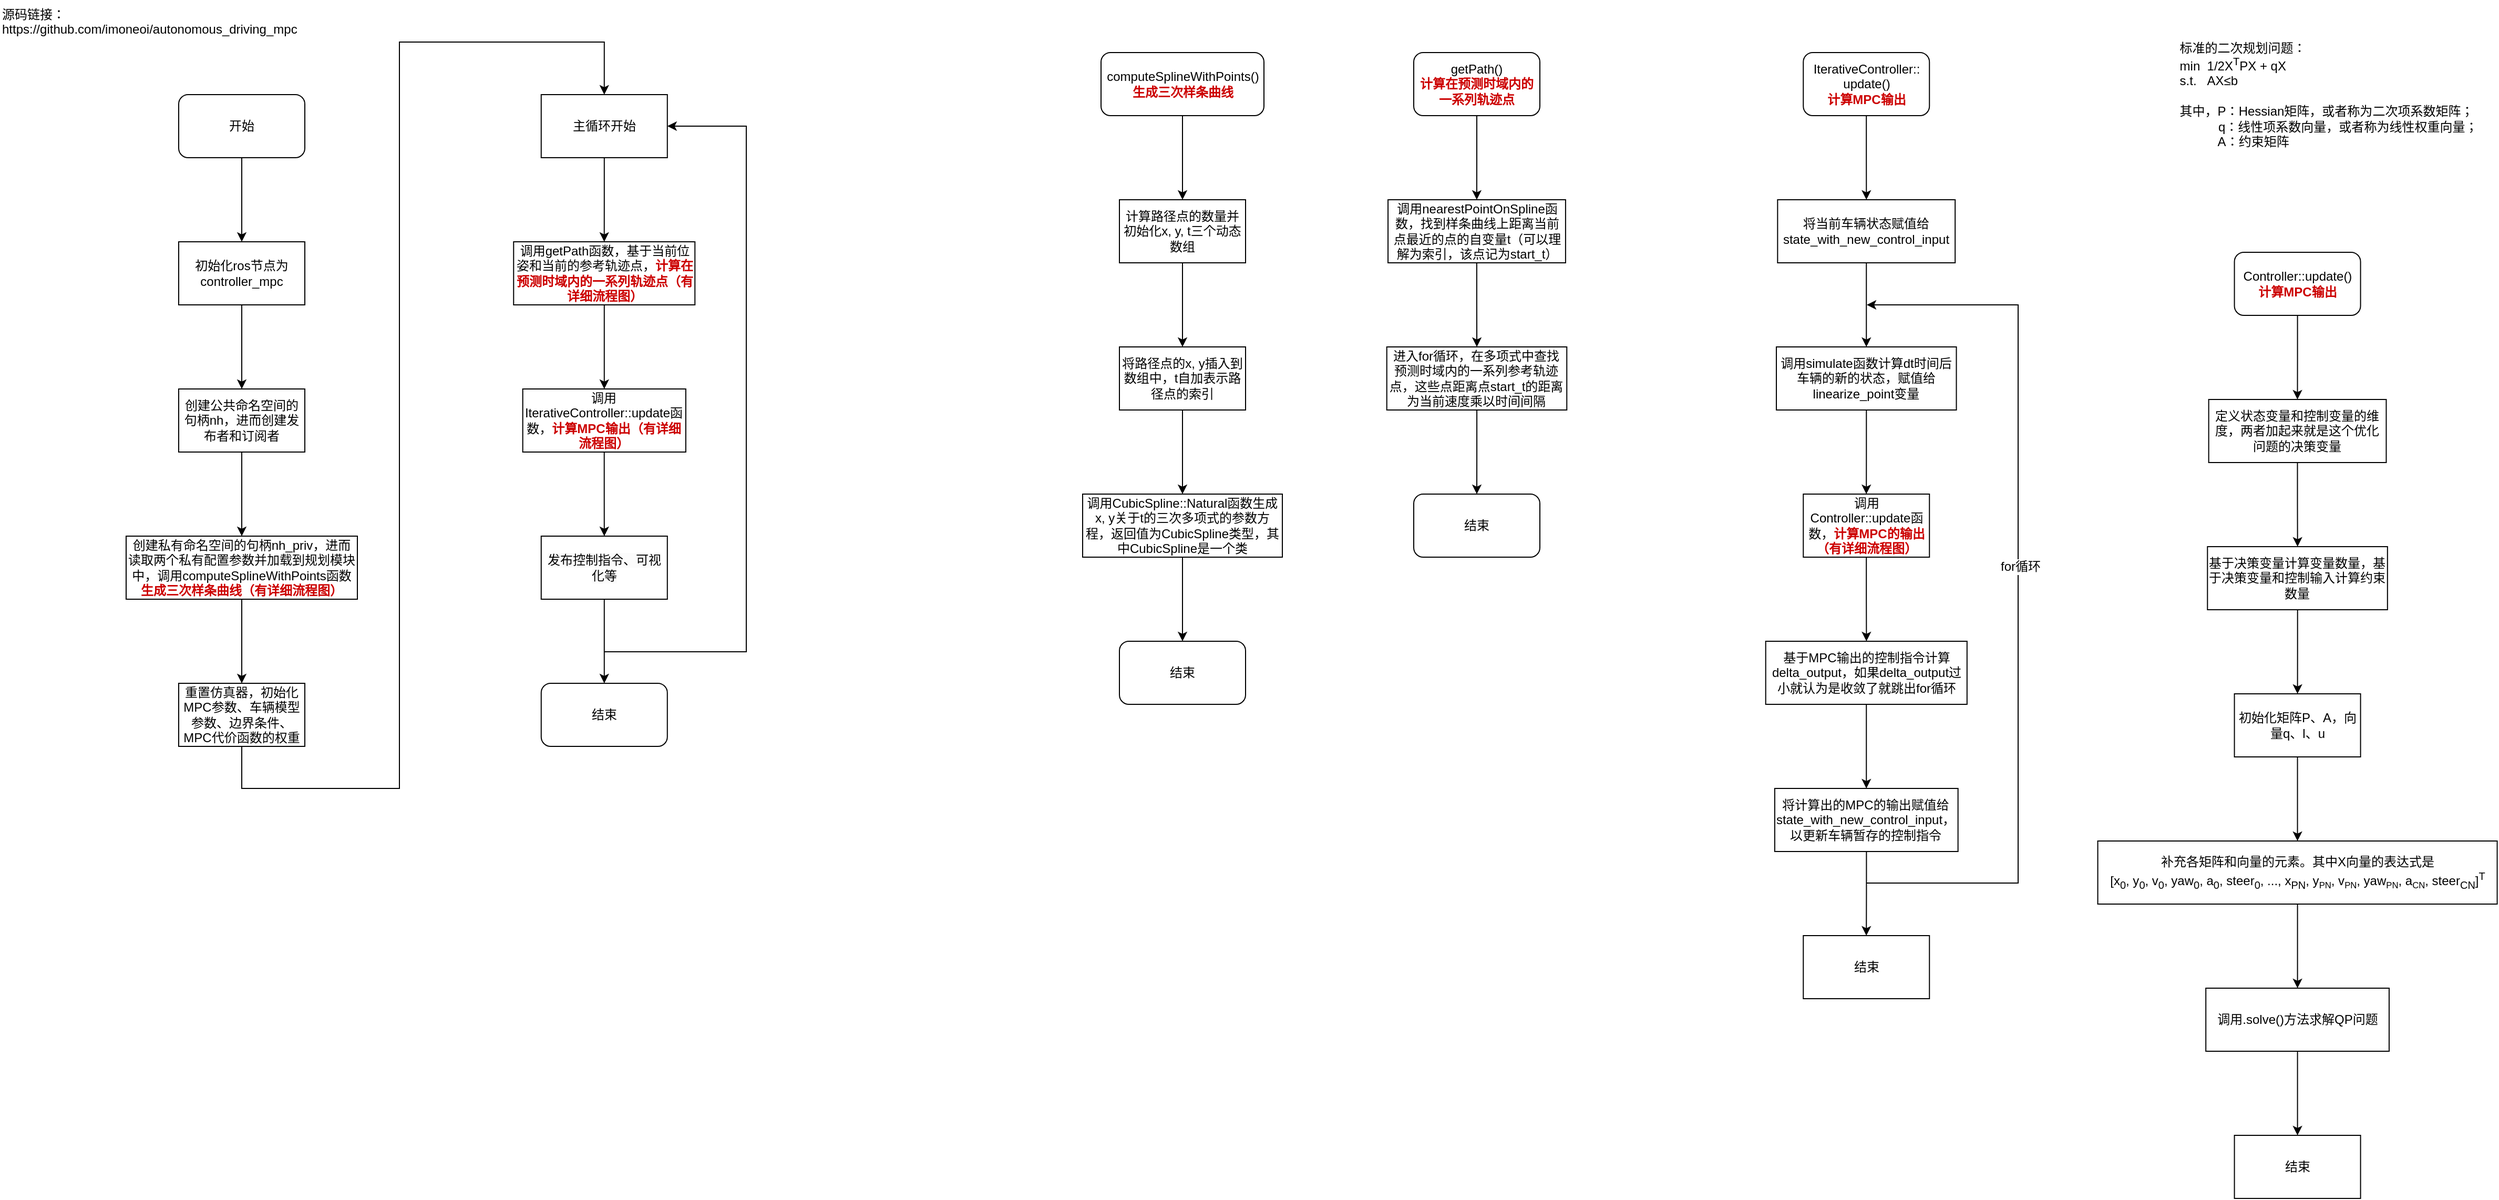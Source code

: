<mxfile version="25.0.3">
  <diagram name="第 1 页" id="JLh_u_eclK7PWIMg6XK-">
    <mxGraphModel dx="3027" dy="1680" grid="1" gridSize="10" guides="1" tooltips="1" connect="1" arrows="1" fold="1" page="1" pageScale="1" pageWidth="827" pageHeight="1169" math="0" shadow="0">
      <root>
        <mxCell id="0" />
        <mxCell id="1" parent="0" />
        <mxCell id="AblfYPGntkIISl-miZuX-5" value="" style="edgeStyle=orthogonalEdgeStyle;rounded=0;orthogonalLoop=1;jettySize=auto;html=1;" parent="1" source="AblfYPGntkIISl-miZuX-1" target="AblfYPGntkIISl-miZuX-4" edge="1">
          <mxGeometry relative="1" as="geometry" />
        </mxCell>
        <mxCell id="AblfYPGntkIISl-miZuX-1" value="开始" style="rounded=1;whiteSpace=wrap;html=1;shadow=0;" parent="1" vertex="1">
          <mxGeometry x="200" y="110" width="120" height="60" as="geometry" />
        </mxCell>
        <mxCell id="AblfYPGntkIISl-miZuX-7" value="" style="edgeStyle=orthogonalEdgeStyle;rounded=0;orthogonalLoop=1;jettySize=auto;html=1;" parent="1" source="AblfYPGntkIISl-miZuX-4" target="AblfYPGntkIISl-miZuX-6" edge="1">
          <mxGeometry relative="1" as="geometry" />
        </mxCell>
        <mxCell id="AblfYPGntkIISl-miZuX-4" value="初始化ros节点为controller_mpc" style="whiteSpace=wrap;html=1;rounded=0;" parent="1" vertex="1">
          <mxGeometry x="200" y="250" width="120" height="60" as="geometry" />
        </mxCell>
        <mxCell id="AblfYPGntkIISl-miZuX-9" value="" style="edgeStyle=orthogonalEdgeStyle;rounded=0;orthogonalLoop=1;jettySize=auto;html=1;" parent="1" source="AblfYPGntkIISl-miZuX-6" target="AblfYPGntkIISl-miZuX-8" edge="1">
          <mxGeometry relative="1" as="geometry" />
        </mxCell>
        <mxCell id="AblfYPGntkIISl-miZuX-6" value="创建公共命名空间的句柄nh，进而创建发布者和订阅者" style="rounded=0;whiteSpace=wrap;html=1;" parent="1" vertex="1">
          <mxGeometry x="200" y="390" width="120" height="60" as="geometry" />
        </mxCell>
        <mxCell id="AblfYPGntkIISl-miZuX-21" value="" style="edgeStyle=orthogonalEdgeStyle;rounded=0;orthogonalLoop=1;jettySize=auto;html=1;" parent="1" source="AblfYPGntkIISl-miZuX-8" target="AblfYPGntkIISl-miZuX-20" edge="1">
          <mxGeometry relative="1" as="geometry" />
        </mxCell>
        <mxCell id="AblfYPGntkIISl-miZuX-8" value="创建私有命名空间的句柄nh_priv，进而读取两个私有配置参数并加载到规划模块中，调用computeSplineWithPoints函数&lt;font color=&quot;#cc0000&quot;&gt;&lt;b&gt;生成三次样条曲线（有详细流程图）&lt;/b&gt;&lt;/font&gt;" style="rounded=0;whiteSpace=wrap;html=1;" parent="1" vertex="1">
          <mxGeometry x="150" y="530" width="220" height="60" as="geometry" />
        </mxCell>
        <mxCell id="AblfYPGntkIISl-miZuX-10" value="" style="edgeStyle=orthogonalEdgeStyle;rounded=0;orthogonalLoop=1;jettySize=auto;html=1;" parent="1" source="AblfYPGntkIISl-miZuX-11" target="AblfYPGntkIISl-miZuX-13" edge="1">
          <mxGeometry relative="1" as="geometry" />
        </mxCell>
        <mxCell id="AblfYPGntkIISl-miZuX-11" value="&lt;span style=&quot;color: rgb(0, 0, 0);&quot;&gt;computeSplineWithPoints()&lt;/span&gt;&lt;b&gt;&lt;font&gt;&lt;br&gt;生成三次样条曲线&lt;/font&gt;&lt;/b&gt;" style="rounded=1;whiteSpace=wrap;html=1;shadow=0;fontColor=#CC0000;" parent="1" vertex="1">
          <mxGeometry x="1077.5" y="70" width="155" height="60" as="geometry" />
        </mxCell>
        <mxCell id="AblfYPGntkIISl-miZuX-12" value="" style="edgeStyle=orthogonalEdgeStyle;rounded=0;orthogonalLoop=1;jettySize=auto;html=1;" parent="1" source="AblfYPGntkIISl-miZuX-13" target="AblfYPGntkIISl-miZuX-15" edge="1">
          <mxGeometry relative="1" as="geometry" />
        </mxCell>
        <mxCell id="AblfYPGntkIISl-miZuX-13" value="计算路径点的数量并初始化x, y, t三个动态数组" style="whiteSpace=wrap;html=1;rounded=0;" parent="1" vertex="1">
          <mxGeometry x="1095" y="210" width="120" height="60" as="geometry" />
        </mxCell>
        <mxCell id="AblfYPGntkIISl-miZuX-14" value="" style="edgeStyle=orthogonalEdgeStyle;rounded=0;orthogonalLoop=1;jettySize=auto;html=1;" parent="1" source="AblfYPGntkIISl-miZuX-15" target="AblfYPGntkIISl-miZuX-16" edge="1">
          <mxGeometry relative="1" as="geometry" />
        </mxCell>
        <mxCell id="AblfYPGntkIISl-miZuX-15" value="将路径点的x, y插入到数组中，t自加表示路径点的索引" style="rounded=0;whiteSpace=wrap;html=1;" parent="1" vertex="1">
          <mxGeometry x="1095" y="350" width="120" height="60" as="geometry" />
        </mxCell>
        <mxCell id="AblfYPGntkIISl-miZuX-19" value="" style="edgeStyle=orthogonalEdgeStyle;rounded=0;orthogonalLoop=1;jettySize=auto;html=1;" parent="1" source="AblfYPGntkIISl-miZuX-16" target="AblfYPGntkIISl-miZuX-18" edge="1">
          <mxGeometry relative="1" as="geometry" />
        </mxCell>
        <mxCell id="AblfYPGntkIISl-miZuX-16" value="调用CubicSpline::Natural函数生成x, y关于t的三次多项式的参数方程，返回值为CubicSpline类型，其中CubicSpline是一个类" style="rounded=0;whiteSpace=wrap;html=1;" parent="1" vertex="1">
          <mxGeometry x="1060" y="490" width="190" height="60" as="geometry" />
        </mxCell>
        <mxCell id="AblfYPGntkIISl-miZuX-18" value="结束" style="whiteSpace=wrap;html=1;rounded=1;" parent="1" vertex="1">
          <mxGeometry x="1095" y="630" width="120" height="60" as="geometry" />
        </mxCell>
        <mxCell id="AblfYPGntkIISl-miZuX-23" value="" style="edgeStyle=orthogonalEdgeStyle;rounded=0;orthogonalLoop=1;jettySize=auto;html=1;entryX=0.5;entryY=0;entryDx=0;entryDy=0;exitX=0.5;exitY=1;exitDx=0;exitDy=0;" parent="1" source="AblfYPGntkIISl-miZuX-20" target="AblfYPGntkIISl-miZuX-22" edge="1">
          <mxGeometry relative="1" as="geometry">
            <Array as="points">
              <mxPoint x="260" y="770" />
              <mxPoint x="410" y="770" />
              <mxPoint x="410" y="60" />
              <mxPoint x="605" y="60" />
            </Array>
          </mxGeometry>
        </mxCell>
        <mxCell id="AblfYPGntkIISl-miZuX-20" value="重置仿真器，初始化MPC参数、车辆模型参数、边界条件、MPC代价函数的权重" style="whiteSpace=wrap;html=1;rounded=0;" parent="1" vertex="1">
          <mxGeometry x="200" y="670" width="120" height="60" as="geometry" />
        </mxCell>
        <mxCell id="AblfYPGntkIISl-miZuX-25" value="" style="edgeStyle=orthogonalEdgeStyle;rounded=0;orthogonalLoop=1;jettySize=auto;html=1;" parent="1" source="AblfYPGntkIISl-miZuX-22" target="AblfYPGntkIISl-miZuX-24" edge="1">
          <mxGeometry relative="1" as="geometry" />
        </mxCell>
        <mxCell id="AblfYPGntkIISl-miZuX-59" style="edgeStyle=orthogonalEdgeStyle;rounded=0;orthogonalLoop=1;jettySize=auto;html=1;startArrow=classic;startFill=1;endArrow=none;endFill=0;" parent="1" source="AblfYPGntkIISl-miZuX-22" edge="1">
          <mxGeometry relative="1" as="geometry">
            <mxPoint x="604.89" y="640" as="targetPoint" />
            <Array as="points">
              <mxPoint x="740" y="140" />
              <mxPoint x="740" y="640" />
            </Array>
          </mxGeometry>
        </mxCell>
        <mxCell id="AblfYPGntkIISl-miZuX-22" value="主循环开始" style="whiteSpace=wrap;html=1;rounded=0;" parent="1" vertex="1">
          <mxGeometry x="544.89" y="110" width="120" height="60" as="geometry" />
        </mxCell>
        <mxCell id="AblfYPGntkIISl-miZuX-37" value="" style="edgeStyle=orthogonalEdgeStyle;rounded=0;orthogonalLoop=1;jettySize=auto;html=1;" parent="1" source="AblfYPGntkIISl-miZuX-24" target="AblfYPGntkIISl-miZuX-36" edge="1">
          <mxGeometry relative="1" as="geometry" />
        </mxCell>
        <mxCell id="AblfYPGntkIISl-miZuX-24" value="调用getPath函数，基于当前位姿和当前的参考轨迹点，&lt;b&gt;&lt;font color=&quot;#cc0000&quot;&gt;计算在预测时域内的一系列轨迹点（有详细流程图）&lt;/font&gt;&lt;/b&gt;" style="whiteSpace=wrap;html=1;rounded=0;" parent="1" vertex="1">
          <mxGeometry x="518.64" y="250" width="172.5" height="60" as="geometry" />
        </mxCell>
        <mxCell id="AblfYPGntkIISl-miZuX-26" value="" style="edgeStyle=orthogonalEdgeStyle;rounded=0;orthogonalLoop=1;jettySize=auto;html=1;" parent="1" source="AblfYPGntkIISl-miZuX-27" target="AblfYPGntkIISl-miZuX-29" edge="1">
          <mxGeometry relative="1" as="geometry" />
        </mxCell>
        <mxCell id="AblfYPGntkIISl-miZuX-27" value="&lt;div&gt;&lt;font color=&quot;#000000&quot;&gt;getPath()&lt;/font&gt;&lt;/div&gt;&lt;b style=&quot;color: rgb(0, 0, 0);&quot;&gt;&lt;font color=&quot;#cc0000&quot;&gt;计算在预测时域内的一系列轨迹点&lt;/font&gt;&lt;/b&gt;" style="rounded=1;whiteSpace=wrap;html=1;shadow=0;fontColor=#CC0000;" parent="1" vertex="1">
          <mxGeometry x="1375" y="70" width="120" height="60" as="geometry" />
        </mxCell>
        <mxCell id="AblfYPGntkIISl-miZuX-28" value="" style="edgeStyle=orthogonalEdgeStyle;rounded=0;orthogonalLoop=1;jettySize=auto;html=1;" parent="1" source="AblfYPGntkIISl-miZuX-29" target="AblfYPGntkIISl-miZuX-31" edge="1">
          <mxGeometry relative="1" as="geometry" />
        </mxCell>
        <mxCell id="AblfYPGntkIISl-miZuX-29" value="调用nearestPointOnSpline函数，找到样条曲线上距离当前点最近的点的自变量t（可以理解为索引，该点记为start_t）" style="whiteSpace=wrap;html=1;rounded=0;" parent="1" vertex="1">
          <mxGeometry x="1350.54" y="210" width="168.91" height="60" as="geometry" />
        </mxCell>
        <mxCell id="AblfYPGntkIISl-miZuX-30" value="" style="edgeStyle=orthogonalEdgeStyle;rounded=0;orthogonalLoop=1;jettySize=auto;html=1;" parent="1" source="AblfYPGntkIISl-miZuX-31" edge="1">
          <mxGeometry relative="1" as="geometry">
            <mxPoint x="1435" y="490" as="targetPoint" />
          </mxGeometry>
        </mxCell>
        <mxCell id="AblfYPGntkIISl-miZuX-31" value="进入for循环，在多项式中查找预测时域内的一系列参考轨迹点，这些点距离点start_t的距离为当前速度乘以时间间隔" style="rounded=0;whiteSpace=wrap;html=1;" parent="1" vertex="1">
          <mxGeometry x="1349.37" y="350" width="171.26" height="60" as="geometry" />
        </mxCell>
        <mxCell id="AblfYPGntkIISl-miZuX-34" value="结束" style="whiteSpace=wrap;html=1;rounded=1;" parent="1" vertex="1">
          <mxGeometry x="1375" y="490" width="120" height="60" as="geometry" />
        </mxCell>
        <mxCell id="AblfYPGntkIISl-miZuX-54" value="" style="edgeStyle=orthogonalEdgeStyle;rounded=0;orthogonalLoop=1;jettySize=auto;html=1;" parent="1" source="AblfYPGntkIISl-miZuX-36" target="AblfYPGntkIISl-miZuX-53" edge="1">
          <mxGeometry relative="1" as="geometry" />
        </mxCell>
        <mxCell id="AblfYPGntkIISl-miZuX-36" value="调用IterativeController::update函数，&lt;b&gt;&lt;font color=&quot;#cc0000&quot;&gt;计算MPC输出（有详细流程图）&lt;/font&gt;&lt;/b&gt;" style="whiteSpace=wrap;html=1;rounded=0;" parent="1" vertex="1">
          <mxGeometry x="527.34" y="390" width="155.11" height="60" as="geometry" />
        </mxCell>
        <mxCell id="AblfYPGntkIISl-miZuX-38" value="" style="edgeStyle=orthogonalEdgeStyle;rounded=0;orthogonalLoop=1;jettySize=auto;html=1;" parent="1" source="AblfYPGntkIISl-miZuX-39" target="AblfYPGntkIISl-miZuX-41" edge="1">
          <mxGeometry relative="1" as="geometry" />
        </mxCell>
        <mxCell id="AblfYPGntkIISl-miZuX-39" value="&lt;font color=&quot;#000000&quot;&gt;IterativeController::&lt;/font&gt;&lt;div&gt;&lt;font color=&quot;#000000&quot;&gt;update()&lt;/font&gt;&lt;br&gt;&lt;div&gt;&lt;b style=&quot;color: rgb(0, 0, 0);&quot;&gt;&lt;font color=&quot;#cc0000&quot;&gt;计算MPC输出&lt;/font&gt;&lt;/b&gt;&lt;/div&gt;&lt;/div&gt;" style="rounded=1;whiteSpace=wrap;html=1;shadow=0;fontColor=#CC0000;" parent="1" vertex="1">
          <mxGeometry x="1745.63" y="70" width="120" height="60" as="geometry" />
        </mxCell>
        <mxCell id="AblfYPGntkIISl-miZuX-40" value="" style="edgeStyle=orthogonalEdgeStyle;rounded=0;orthogonalLoop=1;jettySize=auto;html=1;" parent="1" source="AblfYPGntkIISl-miZuX-41" target="AblfYPGntkIISl-miZuX-43" edge="1">
          <mxGeometry relative="1" as="geometry" />
        </mxCell>
        <mxCell id="AblfYPGntkIISl-miZuX-41" value="将当前车辆状态赋值给state_with_new_control_input" style="whiteSpace=wrap;html=1;rounded=0;" parent="1" vertex="1">
          <mxGeometry x="1721.17" y="210" width="168.91" height="60" as="geometry" />
        </mxCell>
        <mxCell id="AblfYPGntkIISl-miZuX-46" value="" style="edgeStyle=orthogonalEdgeStyle;rounded=0;orthogonalLoop=1;jettySize=auto;html=1;" parent="1" source="AblfYPGntkIISl-miZuX-43" target="AblfYPGntkIISl-miZuX-45" edge="1">
          <mxGeometry relative="1" as="geometry" />
        </mxCell>
        <mxCell id="AblfYPGntkIISl-miZuX-43" value="调用simulate函数计算dt时间后车辆的新的状态，赋值给linearize_point变量" style="rounded=0;whiteSpace=wrap;html=1;" parent="1" vertex="1">
          <mxGeometry x="1720" y="350" width="171.26" height="60" as="geometry" />
        </mxCell>
        <mxCell id="AblfYPGntkIISl-miZuX-48" value="" style="edgeStyle=orthogonalEdgeStyle;rounded=0;orthogonalLoop=1;jettySize=auto;html=1;" parent="1" source="AblfYPGntkIISl-miZuX-45" target="AblfYPGntkIISl-miZuX-47" edge="1">
          <mxGeometry relative="1" as="geometry" />
        </mxCell>
        <mxCell id="AblfYPGntkIISl-miZuX-45" value="调用Controller::update函数，&lt;b&gt;&lt;font color=&quot;#cc0000&quot;&gt;计算MPC的输出（有详细流程图）&lt;/font&gt;&lt;/b&gt;" style="whiteSpace=wrap;html=1;rounded=0;" parent="1" vertex="1">
          <mxGeometry x="1745.63" y="490" width="120" height="60" as="geometry" />
        </mxCell>
        <mxCell id="AblfYPGntkIISl-miZuX-50" value="" style="edgeStyle=orthogonalEdgeStyle;rounded=0;orthogonalLoop=1;jettySize=auto;html=1;" parent="1" source="AblfYPGntkIISl-miZuX-47" target="AblfYPGntkIISl-miZuX-49" edge="1">
          <mxGeometry relative="1" as="geometry" />
        </mxCell>
        <mxCell id="AblfYPGntkIISl-miZuX-47" value="基于MPC输出的控制指令计算delta_output，如果delta_output过小就认为是收敛了就跳出for循环" style="whiteSpace=wrap;html=1;rounded=0;" parent="1" vertex="1">
          <mxGeometry x="1709.85" y="630" width="191.55" height="60" as="geometry" />
        </mxCell>
        <mxCell id="AblfYPGntkIISl-miZuX-61" value="" style="edgeStyle=orthogonalEdgeStyle;rounded=0;orthogonalLoop=1;jettySize=auto;html=1;" parent="1" source="AblfYPGntkIISl-miZuX-49" target="AblfYPGntkIISl-miZuX-60" edge="1">
          <mxGeometry relative="1" as="geometry" />
        </mxCell>
        <mxCell id="AblfYPGntkIISl-miZuX-49" value="将计算出的MPC的输出赋值给state_with_new_control_input，以更新车辆暂存的控制指令" style="whiteSpace=wrap;html=1;rounded=0;" parent="1" vertex="1">
          <mxGeometry x="1718.45" y="770" width="174.37" height="60" as="geometry" />
        </mxCell>
        <mxCell id="AblfYPGntkIISl-miZuX-56" value="" style="edgeStyle=orthogonalEdgeStyle;rounded=0;orthogonalLoop=1;jettySize=auto;html=1;" parent="1" source="AblfYPGntkIISl-miZuX-53" target="AblfYPGntkIISl-miZuX-55" edge="1">
          <mxGeometry relative="1" as="geometry" />
        </mxCell>
        <mxCell id="AblfYPGntkIISl-miZuX-53" value="&lt;span style=&quot;color: rgb(0, 0, 0); font-family: Helvetica; font-size: 12px; font-style: normal; font-variant-ligatures: normal; font-variant-caps: normal; font-weight: 400; letter-spacing: normal; orphans: 2; text-align: center; text-indent: 0px; text-transform: none; widows: 2; word-spacing: 0px; -webkit-text-stroke-width: 0px; white-space: normal; background-color: rgb(251, 251, 251); text-decoration-thickness: initial; text-decoration-style: initial; text-decoration-color: initial; display: inline !important; float: none;&quot;&gt;发布控制指令、可视化等&lt;/span&gt;" style="whiteSpace=wrap;html=1;rounded=0;" parent="1" vertex="1">
          <mxGeometry x="544.89" y="530" width="120" height="60" as="geometry" />
        </mxCell>
        <mxCell id="AblfYPGntkIISl-miZuX-55" value="结束" style="whiteSpace=wrap;html=1;rounded=1;" parent="1" vertex="1">
          <mxGeometry x="544.89" y="670" width="120" height="60" as="geometry" />
        </mxCell>
        <mxCell id="AblfYPGntkIISl-miZuX-60" value="结束" style="whiteSpace=wrap;html=1;rounded=0;" parent="1" vertex="1">
          <mxGeometry x="1745.635" y="910" width="120" height="60" as="geometry" />
        </mxCell>
        <mxCell id="AblfYPGntkIISl-miZuX-62" value="" style="endArrow=classic;html=1;rounded=0;edgeStyle=elbowEdgeStyle;" parent="1" edge="1">
          <mxGeometry width="50" height="50" relative="1" as="geometry">
            <mxPoint x="1806" y="860" as="sourcePoint" />
            <mxPoint x="1806" y="310" as="targetPoint" />
            <Array as="points">
              <mxPoint x="1950" y="630" />
            </Array>
          </mxGeometry>
        </mxCell>
        <mxCell id="AblfYPGntkIISl-miZuX-63" value="for循环" style="edgeLabel;html=1;align=center;verticalAlign=middle;resizable=0;points=[];fontSize=12;" parent="AblfYPGntkIISl-miZuX-62" vertex="1" connectable="0">
          <mxGeometry x="0.063" y="-2" relative="1" as="geometry">
            <mxPoint as="offset" />
          </mxGeometry>
        </mxCell>
        <mxCell id="AblfYPGntkIISl-miZuX-64" value="" style="edgeStyle=orthogonalEdgeStyle;rounded=0;orthogonalLoop=1;jettySize=auto;html=1;" parent="1" source="AblfYPGntkIISl-miZuX-65" target="AblfYPGntkIISl-miZuX-67" edge="1">
          <mxGeometry relative="1" as="geometry" />
        </mxCell>
        <mxCell id="AblfYPGntkIISl-miZuX-65" value="&lt;font color=&quot;#000000&quot;&gt;Controller::update()&lt;/font&gt;&lt;div&gt;&lt;b style=&quot;color: rgb(0, 0, 0);&quot;&gt;&lt;font color=&quot;#cc0000&quot;&gt;计算MPC输出&lt;/font&gt;&lt;/b&gt;&lt;/div&gt;" style="rounded=1;whiteSpace=wrap;html=1;shadow=0;fontColor=#CC0000;" parent="1" vertex="1">
          <mxGeometry x="2155.78" y="260" width="120" height="60" as="geometry" />
        </mxCell>
        <mxCell id="AblfYPGntkIISl-miZuX-66" value="" style="edgeStyle=orthogonalEdgeStyle;rounded=0;orthogonalLoop=1;jettySize=auto;html=1;" parent="1" source="AblfYPGntkIISl-miZuX-67" target="AblfYPGntkIISl-miZuX-69" edge="1">
          <mxGeometry relative="1" as="geometry" />
        </mxCell>
        <mxCell id="AblfYPGntkIISl-miZuX-67" value="定义状态变量和控制变量的维度，两者加起来就是这个优化问题的决策变量" style="whiteSpace=wrap;html=1;rounded=0;" parent="1" vertex="1">
          <mxGeometry x="2131.32" y="400" width="168.91" height="60" as="geometry" />
        </mxCell>
        <mxCell id="AblfYPGntkIISl-miZuX-68" value="" style="edgeStyle=orthogonalEdgeStyle;rounded=0;orthogonalLoop=1;jettySize=auto;html=1;" parent="1" source="AblfYPGntkIISl-miZuX-69" target="AblfYPGntkIISl-miZuX-71" edge="1">
          <mxGeometry relative="1" as="geometry" />
        </mxCell>
        <mxCell id="AblfYPGntkIISl-miZuX-69" value="基于决策变量计算变量数量，基于决策变量和控制输入计算约束数量" style="rounded=0;whiteSpace=wrap;html=1;" parent="1" vertex="1">
          <mxGeometry x="2130.15" y="540" width="171.26" height="60" as="geometry" />
        </mxCell>
        <mxCell id="AblfYPGntkIISl-miZuX-70" value="" style="edgeStyle=orthogonalEdgeStyle;rounded=0;orthogonalLoop=1;jettySize=auto;html=1;" parent="1" source="AblfYPGntkIISl-miZuX-71" target="AblfYPGntkIISl-miZuX-73" edge="1">
          <mxGeometry relative="1" as="geometry" />
        </mxCell>
        <mxCell id="AblfYPGntkIISl-miZuX-71" value="初始化矩阵P、A，向量q、l、u" style="whiteSpace=wrap;html=1;rounded=0;" parent="1" vertex="1">
          <mxGeometry x="2155.78" y="680" width="120" height="60" as="geometry" />
        </mxCell>
        <mxCell id="AblfYPGntkIISl-miZuX-72" value="" style="edgeStyle=orthogonalEdgeStyle;rounded=0;orthogonalLoop=1;jettySize=auto;html=1;" parent="1" source="AblfYPGntkIISl-miZuX-73" target="AblfYPGntkIISl-miZuX-75" edge="1">
          <mxGeometry relative="1" as="geometry" />
        </mxCell>
        <mxCell id="AblfYPGntkIISl-miZuX-73" value="补充各矩阵和向量的元素。其中X向量的表达式是&lt;div&gt;[x&lt;sub&gt;0&lt;/sub&gt;, y&lt;sub&gt;0&lt;/sub&gt;, v&lt;sub&gt;0&lt;/sub&gt;, yaw&lt;sub&gt;0&lt;/sub&gt;, a&lt;sub&gt;0&lt;/sub&gt;, steer&lt;sub&gt;0&lt;/sub&gt;, ..., x&lt;sub&gt;PN&lt;/sub&gt;, y&lt;span style=&quot;font-size: 10px;&quot;&gt;&lt;sub&gt;PN&lt;/sub&gt;&lt;/span&gt;, v&lt;span style=&quot;font-size: 10px;&quot;&gt;&lt;sub&gt;PN&lt;/sub&gt;&lt;/span&gt;, yaw&lt;span style=&quot;font-size: 10px;&quot;&gt;&lt;sub&gt;PN&lt;/sub&gt;&lt;/span&gt;, a&lt;span style=&quot;font-size: 10px;&quot;&gt;&lt;sub&gt;CN&lt;/sub&gt;&lt;/span&gt;, steer&lt;sub&gt;CN&lt;/sub&gt;]&lt;sup&gt;T&lt;/sup&gt;&lt;/div&gt;" style="whiteSpace=wrap;html=1;rounded=0;" parent="1" vertex="1">
          <mxGeometry x="2025.78" y="820" width="380" height="60" as="geometry" />
        </mxCell>
        <mxCell id="AblfYPGntkIISl-miZuX-74" value="" style="edgeStyle=orthogonalEdgeStyle;rounded=0;orthogonalLoop=1;jettySize=auto;html=1;" parent="1" source="AblfYPGntkIISl-miZuX-75" target="AblfYPGntkIISl-miZuX-76" edge="1">
          <mxGeometry relative="1" as="geometry" />
        </mxCell>
        <mxCell id="AblfYPGntkIISl-miZuX-75" value="调用.solve()方法求解QP问题" style="whiteSpace=wrap;html=1;rounded=0;" parent="1" vertex="1">
          <mxGeometry x="2128.6" y="960" width="174.37" height="60" as="geometry" />
        </mxCell>
        <mxCell id="AblfYPGntkIISl-miZuX-76" value="结束" style="whiteSpace=wrap;html=1;rounded=0;" parent="1" vertex="1">
          <mxGeometry x="2155.785" y="1100" width="120" height="60" as="geometry" />
        </mxCell>
        <UserObject label="源码链接：https://github.com/imoneoi/autonomous_driving_mpc" link="https://github.com/imoneoi/autonomous_driving_mpc" id="OvDKuSHkvMpbA9KKoeQk-1">
          <mxCell style="text;whiteSpace=wrap;" vertex="1" parent="1">
            <mxGeometry x="30" y="20" width="310" height="40" as="geometry" />
          </mxCell>
        </UserObject>
        <mxCell id="OvDKuSHkvMpbA9KKoeQk-3" value="&lt;div style=&quot;text-align: left;&quot;&gt;标准的二次规划问题：&lt;/div&gt;&lt;div style=&quot;text-align: left;&quot;&gt;&lt;span style=&quot;background-color: initial;&quot;&gt;min&amp;nbsp; 1/2X&lt;/span&gt;&lt;sup style=&quot;background-color: initial;&quot;&gt;T&lt;/sup&gt;&lt;span style=&quot;background-color: initial;&quot;&gt;PX + qX&lt;/span&gt;&lt;/div&gt;&lt;div style=&quot;text-align: left;&quot;&gt;s.t.&amp;nbsp; &amp;nbsp;AX≤b&lt;/div&gt;&lt;div style=&quot;text-align: left;&quot;&gt;&lt;br&gt;&lt;/div&gt;&lt;div style=&quot;text-align: left;&quot;&gt;其中，P：&lt;span style=&quot;background-color: initial; text-align: center;&quot;&gt;Hessian矩阵&lt;/span&gt;&lt;span style=&quot;background-color: initial; text-align: center;&quot;&gt;，或者称为&lt;/span&gt;&lt;span style=&quot;background-color: initial; text-align: center;&quot;&gt;二次项系数矩阵；&lt;/span&gt;&lt;/div&gt;&lt;div style=&quot;text-align: left;&quot;&gt;&lt;span style=&quot;background-color: initial; text-align: center;&quot;&gt;&lt;span style=&quot;white-space: pre;&quot;&gt;&#x9;&lt;/span&gt;&amp;nbsp; &amp;nbsp;q：&lt;/span&gt;&lt;span style=&quot;background-color: initial; text-align: center;&quot;&gt;线性项系数向量&lt;/span&gt;&lt;span style=&quot;background-color: initial; text-align: center;&quot;&gt;，或者&lt;/span&gt;&lt;span style=&quot;background-color: initial; text-align: center;&quot;&gt;称为线性权重向量；&lt;/span&gt;&lt;span style=&quot;background-color: initial; text-align: center;&quot;&gt;&lt;br&gt;&lt;/span&gt;&lt;/div&gt;&lt;div style=&quot;text-align: left;&quot;&gt;&lt;span style=&quot;background-color: initial; text-align: center;&quot;&gt;&lt;span style=&quot;white-space: pre;&quot;&gt;&#x9;&lt;/span&gt;&lt;span style=&quot;white-space-collapse: preserve;&quot;&gt;&amp;nbsp;  A：约束矩阵&lt;/span&gt;&lt;br&gt;&lt;/span&gt;&lt;/div&gt;" style="text;html=1;align=center;verticalAlign=middle;resizable=0;points=[];autosize=1;strokeColor=none;fillColor=none;" vertex="1" parent="1">
          <mxGeometry x="2090" y="50" width="310" height="120" as="geometry" />
        </mxCell>
      </root>
    </mxGraphModel>
  </diagram>
</mxfile>
